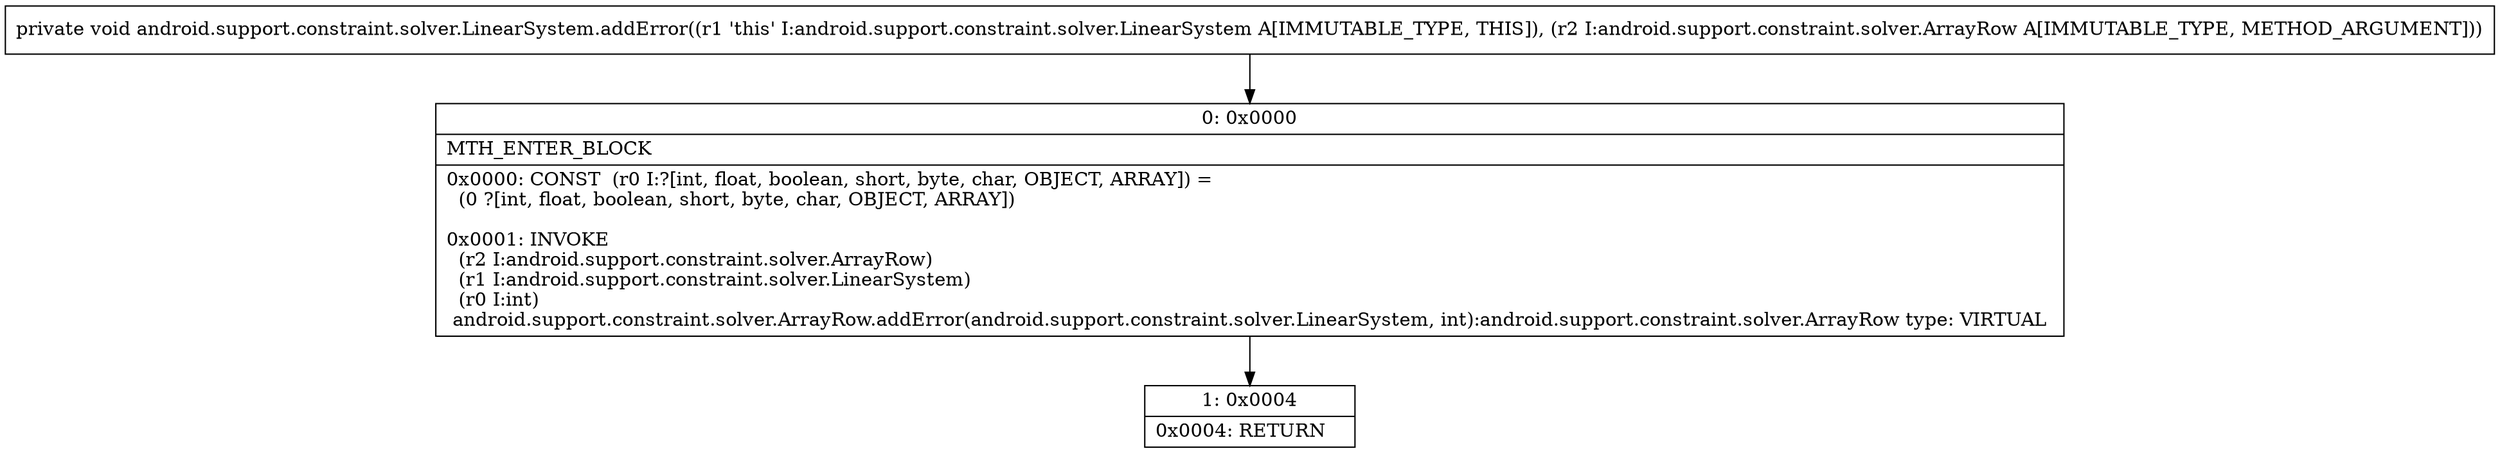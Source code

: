 digraph "CFG forandroid.support.constraint.solver.LinearSystem.addError(Landroid\/support\/constraint\/solver\/ArrayRow;)V" {
Node_0 [shape=record,label="{0\:\ 0x0000|MTH_ENTER_BLOCK\l|0x0000: CONST  (r0 I:?[int, float, boolean, short, byte, char, OBJECT, ARRAY]) = \l  (0 ?[int, float, boolean, short, byte, char, OBJECT, ARRAY])\l \l0x0001: INVOKE  \l  (r2 I:android.support.constraint.solver.ArrayRow)\l  (r1 I:android.support.constraint.solver.LinearSystem)\l  (r0 I:int)\l android.support.constraint.solver.ArrayRow.addError(android.support.constraint.solver.LinearSystem, int):android.support.constraint.solver.ArrayRow type: VIRTUAL \l}"];
Node_1 [shape=record,label="{1\:\ 0x0004|0x0004: RETURN   \l}"];
MethodNode[shape=record,label="{private void android.support.constraint.solver.LinearSystem.addError((r1 'this' I:android.support.constraint.solver.LinearSystem A[IMMUTABLE_TYPE, THIS]), (r2 I:android.support.constraint.solver.ArrayRow A[IMMUTABLE_TYPE, METHOD_ARGUMENT])) }"];
MethodNode -> Node_0;
Node_0 -> Node_1;
}

